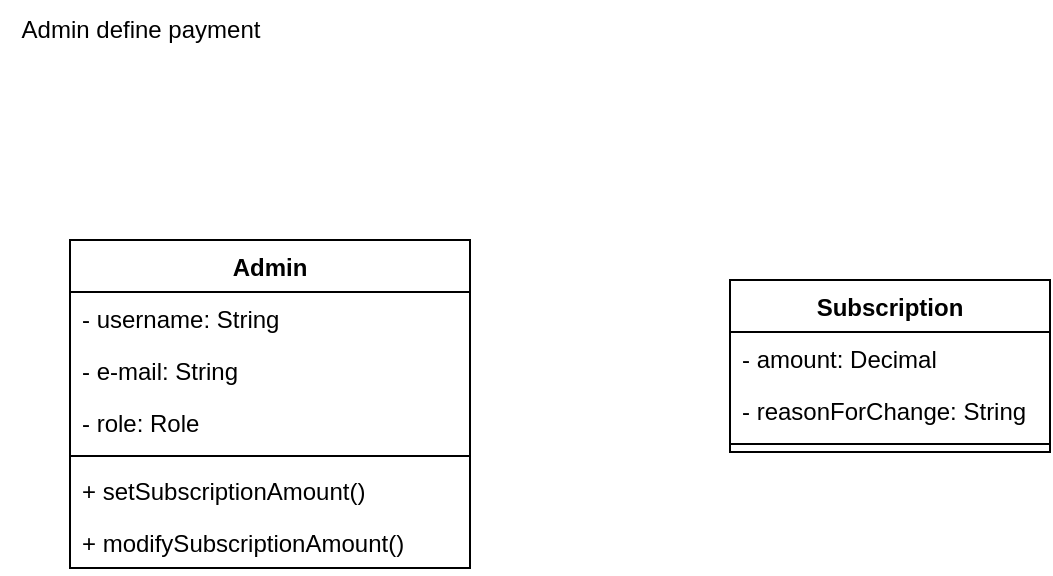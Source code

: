 <mxfile version="24.2.2" type="device">
  <diagram id="YqJZQrrydlNPQQTxImC4" name="Pagină-1">
    <mxGraphModel dx="1290" dy="530" grid="1" gridSize="10" guides="1" tooltips="1" connect="1" arrows="1" fold="1" page="1" pageScale="1" pageWidth="827" pageHeight="1169" math="0" shadow="0">
      <root>
        <mxCell id="0" />
        <mxCell id="1" parent="0" />
        <mxCell id="yroGweK8PR0zIMNqMmE5-1" value="Admin" style="swimlane;fontStyle=1;align=center;verticalAlign=top;childLayout=stackLayout;horizontal=1;startSize=26;horizontalStack=0;resizeParent=1;resizeParentMax=0;resizeLast=0;collapsible=1;marginBottom=0;whiteSpace=wrap;html=1;" vertex="1" parent="1">
          <mxGeometry x="110" y="160" width="200" height="164" as="geometry" />
        </mxCell>
        <mxCell id="yroGweK8PR0zIMNqMmE5-2" value="- username: String" style="text;strokeColor=none;fillColor=none;align=left;verticalAlign=top;spacingLeft=4;spacingRight=4;overflow=hidden;rotatable=0;points=[[0,0.5],[1,0.5]];portConstraint=eastwest;whiteSpace=wrap;html=1;" vertex="1" parent="yroGweK8PR0zIMNqMmE5-1">
          <mxGeometry y="26" width="200" height="26" as="geometry" />
        </mxCell>
        <mxCell id="yroGweK8PR0zIMNqMmE5-3" value="- e-mail: String" style="text;strokeColor=none;fillColor=none;align=left;verticalAlign=top;spacingLeft=4;spacingRight=4;overflow=hidden;rotatable=0;points=[[0,0.5],[1,0.5]];portConstraint=eastwest;whiteSpace=wrap;html=1;" vertex="1" parent="yroGweK8PR0zIMNqMmE5-1">
          <mxGeometry y="52" width="200" height="26" as="geometry" />
        </mxCell>
        <mxCell id="yroGweK8PR0zIMNqMmE5-4" value="- role: Role" style="text;strokeColor=none;fillColor=none;align=left;verticalAlign=top;spacingLeft=4;spacingRight=4;overflow=hidden;rotatable=0;points=[[0,0.5],[1,0.5]];portConstraint=eastwest;whiteSpace=wrap;html=1;" vertex="1" parent="yroGweK8PR0zIMNqMmE5-1">
          <mxGeometry y="78" width="200" height="26" as="geometry" />
        </mxCell>
        <mxCell id="yroGweK8PR0zIMNqMmE5-5" value="" style="line;strokeWidth=1;fillColor=none;align=left;verticalAlign=middle;spacingTop=-1;spacingLeft=3;spacingRight=3;rotatable=0;labelPosition=right;points=[];portConstraint=eastwest;strokeColor=inherit;" vertex="1" parent="yroGweK8PR0zIMNqMmE5-1">
          <mxGeometry y="104" width="200" height="8" as="geometry" />
        </mxCell>
        <mxCell id="yroGweK8PR0zIMNqMmE5-6" value="+ setSubscriptionAmount()" style="text;strokeColor=none;fillColor=none;align=left;verticalAlign=top;spacingLeft=4;spacingRight=4;overflow=hidden;rotatable=0;points=[[0,0.5],[1,0.5]];portConstraint=eastwest;whiteSpace=wrap;html=1;" vertex="1" parent="yroGweK8PR0zIMNqMmE5-1">
          <mxGeometry y="112" width="200" height="26" as="geometry" />
        </mxCell>
        <mxCell id="yroGweK8PR0zIMNqMmE5-7" value="+ modifySubscriptionAmount()" style="text;strokeColor=none;fillColor=none;align=left;verticalAlign=top;spacingLeft=4;spacingRight=4;overflow=hidden;rotatable=0;points=[[0,0.5],[1,0.5]];portConstraint=eastwest;whiteSpace=wrap;html=1;" vertex="1" parent="yroGweK8PR0zIMNqMmE5-1">
          <mxGeometry y="138" width="200" height="26" as="geometry" />
        </mxCell>
        <mxCell id="yroGweK8PR0zIMNqMmE5-23" value="Subscription" style="swimlane;fontStyle=1;align=center;verticalAlign=top;childLayout=stackLayout;horizontal=1;startSize=26;horizontalStack=0;resizeParent=1;resizeParentMax=0;resizeLast=0;collapsible=1;marginBottom=0;whiteSpace=wrap;html=1;" vertex="1" parent="1">
          <mxGeometry x="440" y="180" width="160" height="86" as="geometry" />
        </mxCell>
        <mxCell id="yroGweK8PR0zIMNqMmE5-24" value="- amount: Decimal" style="text;strokeColor=none;fillColor=none;align=left;verticalAlign=top;spacingLeft=4;spacingRight=4;overflow=hidden;rotatable=0;points=[[0,0.5],[1,0.5]];portConstraint=eastwest;whiteSpace=wrap;html=1;" vertex="1" parent="yroGweK8PR0zIMNqMmE5-23">
          <mxGeometry y="26" width="160" height="26" as="geometry" />
        </mxCell>
        <mxCell id="yroGweK8PR0zIMNqMmE5-25" value="- reasonForChange: String" style="text;strokeColor=none;fillColor=none;align=left;verticalAlign=top;spacingLeft=4;spacingRight=4;overflow=hidden;rotatable=0;points=[[0,0.5],[1,0.5]];portConstraint=eastwest;whiteSpace=wrap;html=1;" vertex="1" parent="yroGweK8PR0zIMNqMmE5-23">
          <mxGeometry y="52" width="160" height="26" as="geometry" />
        </mxCell>
        <mxCell id="yroGweK8PR0zIMNqMmE5-26" value="" style="line;strokeWidth=1;fillColor=none;align=left;verticalAlign=middle;spacingTop=-1;spacingLeft=3;spacingRight=3;rotatable=0;labelPosition=right;points=[];portConstraint=eastwest;strokeColor=inherit;" vertex="1" parent="yroGweK8PR0zIMNqMmE5-23">
          <mxGeometry y="78" width="160" height="8" as="geometry" />
        </mxCell>
        <mxCell id="yroGweK8PR0zIMNqMmE5-27" value="Admin define payment " style="text;html=1;align=center;verticalAlign=middle;resizable=0;points=[];autosize=1;strokeColor=none;fillColor=none;" vertex="1" parent="1">
          <mxGeometry x="75" y="40" width="140" height="30" as="geometry" />
        </mxCell>
      </root>
    </mxGraphModel>
  </diagram>
</mxfile>
